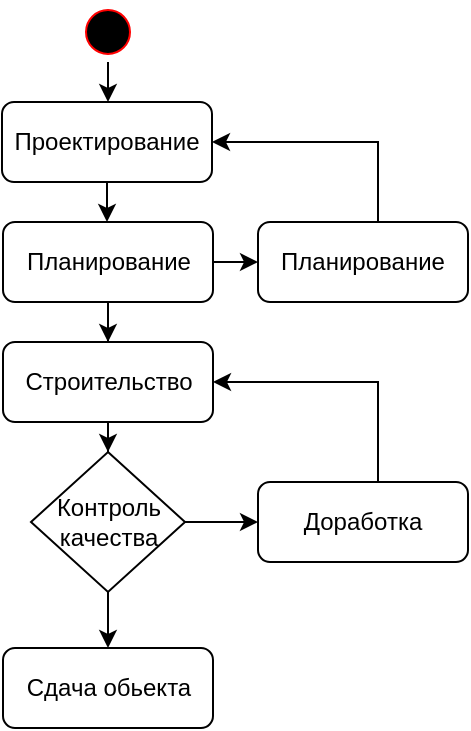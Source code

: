 <mxfile version="27.0.5">
  <diagram name="Page-1" id="e7e014a7-5840-1c2e-5031-d8a46d1fe8dd">
    <mxGraphModel dx="988" dy="564" grid="1" gridSize="10" guides="1" tooltips="1" connect="1" arrows="1" fold="1" page="1" pageScale="1" pageWidth="1169" pageHeight="826" background="none" math="0" shadow="0">
      <root>
        <mxCell id="0" />
        <mxCell id="1" parent="0" />
        <mxCell id="p-7kJBRapD02zAk9ISdf-42" style="edgeStyle=orthogonalEdgeStyle;rounded=0;orthogonalLoop=1;jettySize=auto;html=1;entryX=0.5;entryY=0;entryDx=0;entryDy=0;" edge="1" parent="1" source="13" target="p-7kJBRapD02zAk9ISdf-41">
          <mxGeometry relative="1" as="geometry" />
        </mxCell>
        <mxCell id="13" value="" style="ellipse;shape=startState;fillColor=#000000;strokeColor=#ff0000;" parent="1" vertex="1">
          <mxGeometry x="570" y="50" width="30" height="30" as="geometry" />
        </mxCell>
        <mxCell id="p-7kJBRapD02zAk9ISdf-44" style="edgeStyle=orthogonalEdgeStyle;rounded=0;orthogonalLoop=1;jettySize=auto;html=1;entryX=0.5;entryY=0;entryDx=0;entryDy=0;" edge="1" parent="1" source="p-7kJBRapD02zAk9ISdf-41" target="p-7kJBRapD02zAk9ISdf-43">
          <mxGeometry relative="1" as="geometry" />
        </mxCell>
        <mxCell id="p-7kJBRapD02zAk9ISdf-41" value="Проектирование" style="rounded=1;whiteSpace=wrap;html=1;" vertex="1" parent="1">
          <mxGeometry x="532" y="100" width="105" height="40" as="geometry" />
        </mxCell>
        <mxCell id="p-7kJBRapD02zAk9ISdf-46" style="edgeStyle=orthogonalEdgeStyle;rounded=0;orthogonalLoop=1;jettySize=auto;html=1;entryX=0.5;entryY=0;entryDx=0;entryDy=0;" edge="1" parent="1" source="p-7kJBRapD02zAk9ISdf-43" target="p-7kJBRapD02zAk9ISdf-45">
          <mxGeometry relative="1" as="geometry" />
        </mxCell>
        <mxCell id="p-7kJBRapD02zAk9ISdf-48" style="edgeStyle=orthogonalEdgeStyle;rounded=0;orthogonalLoop=1;jettySize=auto;html=1;entryX=0;entryY=0.5;entryDx=0;entryDy=0;" edge="1" parent="1" source="p-7kJBRapD02zAk9ISdf-43" target="p-7kJBRapD02zAk9ISdf-47">
          <mxGeometry relative="1" as="geometry" />
        </mxCell>
        <mxCell id="p-7kJBRapD02zAk9ISdf-43" value="Планирование" style="rounded=1;whiteSpace=wrap;html=1;" vertex="1" parent="1">
          <mxGeometry x="532.5" y="160" width="105" height="40" as="geometry" />
        </mxCell>
        <mxCell id="p-7kJBRapD02zAk9ISdf-51" style="edgeStyle=orthogonalEdgeStyle;rounded=0;orthogonalLoop=1;jettySize=auto;html=1;entryX=0.5;entryY=0;entryDx=0;entryDy=0;" edge="1" parent="1" source="p-7kJBRapD02zAk9ISdf-45" target="p-7kJBRapD02zAk9ISdf-57">
          <mxGeometry relative="1" as="geometry">
            <mxPoint x="585" y="280" as="targetPoint" />
          </mxGeometry>
        </mxCell>
        <mxCell id="p-7kJBRapD02zAk9ISdf-45" value="Строительство" style="rounded=1;whiteSpace=wrap;html=1;" vertex="1" parent="1">
          <mxGeometry x="532.5" y="220" width="105" height="40" as="geometry" />
        </mxCell>
        <mxCell id="p-7kJBRapD02zAk9ISdf-49" style="edgeStyle=orthogonalEdgeStyle;rounded=0;orthogonalLoop=1;jettySize=auto;html=1;entryX=1;entryY=0.5;entryDx=0;entryDy=0;" edge="1" parent="1" source="p-7kJBRapD02zAk9ISdf-47" target="p-7kJBRapD02zAk9ISdf-41">
          <mxGeometry relative="1" as="geometry">
            <Array as="points">
              <mxPoint x="720" y="120" />
            </Array>
          </mxGeometry>
        </mxCell>
        <mxCell id="p-7kJBRapD02zAk9ISdf-47" value="Планирование" style="rounded=1;whiteSpace=wrap;html=1;" vertex="1" parent="1">
          <mxGeometry x="660" y="160" width="105" height="40" as="geometry" />
        </mxCell>
        <mxCell id="p-7kJBRapD02zAk9ISdf-53" style="edgeStyle=orthogonalEdgeStyle;rounded=0;orthogonalLoop=1;jettySize=auto;html=1;entryX=0;entryY=0.5;entryDx=0;entryDy=0;exitX=1;exitY=0.5;exitDx=0;exitDy=0;" edge="1" parent="1" source="p-7kJBRapD02zAk9ISdf-57" target="p-7kJBRapD02zAk9ISdf-52">
          <mxGeometry relative="1" as="geometry">
            <mxPoint x="620" y="310" as="sourcePoint" />
            <Array as="points">
              <mxPoint x="623" y="310" />
            </Array>
          </mxGeometry>
        </mxCell>
        <mxCell id="p-7kJBRapD02zAk9ISdf-56" style="edgeStyle=orthogonalEdgeStyle;rounded=0;orthogonalLoop=1;jettySize=auto;html=1;entryX=0.5;entryY=0;entryDx=0;entryDy=0;" edge="1" parent="1" target="p-7kJBRapD02zAk9ISdf-55">
          <mxGeometry relative="1" as="geometry">
            <mxPoint x="585" y="340" as="sourcePoint" />
          </mxGeometry>
        </mxCell>
        <mxCell id="p-7kJBRapD02zAk9ISdf-54" style="edgeStyle=orthogonalEdgeStyle;rounded=0;orthogonalLoop=1;jettySize=auto;html=1;entryX=1;entryY=0.5;entryDx=0;entryDy=0;" edge="1" parent="1" source="p-7kJBRapD02zAk9ISdf-52" target="p-7kJBRapD02zAk9ISdf-45">
          <mxGeometry relative="1" as="geometry">
            <Array as="points">
              <mxPoint x="720" y="240" />
            </Array>
          </mxGeometry>
        </mxCell>
        <mxCell id="p-7kJBRapD02zAk9ISdf-52" value="Доработка" style="rounded=1;whiteSpace=wrap;html=1;" vertex="1" parent="1">
          <mxGeometry x="660" y="290" width="105" height="40" as="geometry" />
        </mxCell>
        <mxCell id="p-7kJBRapD02zAk9ISdf-55" value="Сдача обьекта" style="rounded=1;whiteSpace=wrap;html=1;" vertex="1" parent="1">
          <mxGeometry x="532.5" y="373" width="105" height="40" as="geometry" />
        </mxCell>
        <mxCell id="p-7kJBRapD02zAk9ISdf-57" value="Контроль качества" style="rhombus;whiteSpace=wrap;html=1;" vertex="1" parent="1">
          <mxGeometry x="546.5" y="275" width="77" height="70" as="geometry" />
        </mxCell>
      </root>
    </mxGraphModel>
  </diagram>
</mxfile>
